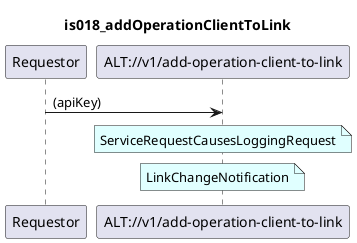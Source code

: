 @startuml is018_addOperationClientToLink
skinparam responseMessageBelowArrow true

title
is018_addOperationClientToLink
end title

participant "Requestor" as requestor
participant "ALT://v1/add-operation-client-to-link" as alt

requestor -> alt : (apiKey)

note over alt #LightCyan
ServiceRequestCausesLoggingRequest
end note

note over alt #LightCyan
LinkChangeNotification
end note

@enduml